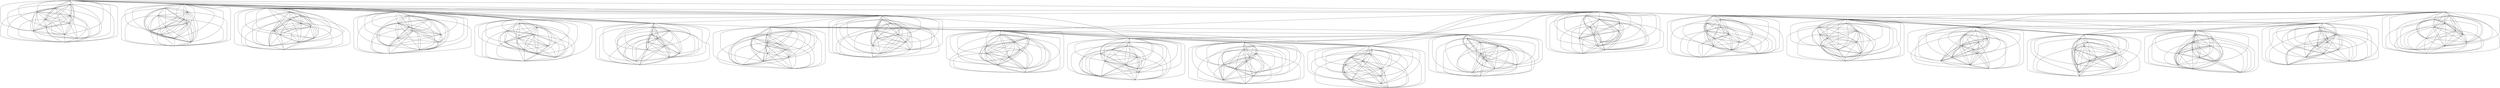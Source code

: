 graph {
	0 [shape=point]
	1 [shape=point]
	2 [shape=point]
	3 [shape=point]
	4 [shape=point]
	5 [shape=point]
	6 [shape=point]
	7 [shape=point]
	8 [shape=point]
	9 [shape=point]
	10 [shape=point]
	11 [shape=point]
	12 [shape=point]
	13 [shape=point]
	14 [shape=point]
	15 [shape=point]
	16 [shape=point]
	17 [shape=point]
	18 [shape=point]
	19 [shape=point]
	20 [shape=point]
	21 [shape=point]
	22 [shape=point]
	23 [shape=point]
	24 [shape=point]
	25 [shape=point]
	26 [shape=point]
	27 [shape=point]
	28 [shape=point]
	29 [shape=point]
	30 [shape=point]
	31 [shape=point]
	32 [shape=point]
	33 [shape=point]
	34 [shape=point]
	35 [shape=point]
	36 [shape=point]
	37 [shape=point]
	38 [shape=point]
	39 [shape=point]
	40 [shape=point]
	41 [shape=point]
	42 [shape=point]
	43 [shape=point]
	44 [shape=point]
	45 [shape=point]
	46 [shape=point]
	47 [shape=point]
	48 [shape=point]
	49 [shape=point]
	50 [shape=point]
	51 [shape=point]
	52 [shape=point]
	53 [shape=point]
	54 [shape=point]
	55 [shape=point]
	56 [shape=point]
	57 [shape=point]
	58 [shape=point]
	59 [shape=point]
	60 [shape=point]
	61 [shape=point]
	62 [shape=point]
	63 [shape=point]
	64 [shape=point]
	65 [shape=point]
	66 [shape=point]
	67 [shape=point]
	68 [shape=point]
	69 [shape=point]
	70 [shape=point]
	71 [shape=point]
	72 [shape=point]
	73 [shape=point]
	74 [shape=point]
	75 [shape=point]
	76 [shape=point]
	77 [shape=point]
	78 [shape=point]
	79 [shape=point]
	80 [shape=point]
	81 [shape=point]
	82 [shape=point]
	83 [shape=point]
	84 [shape=point]
	85 [shape=point]
	86 [shape=point]
	87 [shape=point]
	88 [shape=point]
	89 [shape=point]
	90 [shape=point]
	91 [shape=point]
	92 [shape=point]
	93 [shape=point]
	94 [shape=point]
	95 [shape=point]
	96 [shape=point]
	97 [shape=point]
	98 [shape=point]
	99 [shape=point]
	100 [shape=point]
	101 [shape=point]
	102 [shape=point]
	103 [shape=point]
	104 [shape=point]
	105 [shape=point]
	106 [shape=point]
	107 [shape=point]
	108 [shape=point]
	109 [shape=point]
	110 [shape=point]
	111 [shape=point]
	112 [shape=point]
	113 [shape=point]
	114 [shape=point]
	115 [shape=point]
	116 [shape=point]
	117 [shape=point]
	118 [shape=point]
	119 [shape=point]
	120 [shape=point]
	121 [shape=point]
	122 [shape=point]
	123 [shape=point]
	124 [shape=point]
	125 [shape=point]
	126 [shape=point]
	127 [shape=point]
	128 [shape=point]
	129 [shape=point]
	130 [shape=point]
	131 [shape=point]
	132 [shape=point]
	133 [shape=point]
	134 [shape=point]
	135 [shape=point]
	136 [shape=point]
	137 [shape=point]
	138 [shape=point]
	139 [shape=point]
	140 [shape=point]
	141 [shape=point]
	142 [shape=point]
	143 [shape=point]
	144 [shape=point]
	145 [shape=point]
	146 [shape=point]
	147 [shape=point]
	148 [shape=point]
	149 [shape=point]
	150 [shape=point]
	151 [shape=point]
	152 [shape=point]
	153 [shape=point]
	154 [shape=point]
	155 [shape=point]
	156 [shape=point]
	157 [shape=point]
	158 [shape=point]
	159 [shape=point]
	160 [shape=point]
	161 [shape=point]
	162 [shape=point]
	163 [shape=point]
	164 [shape=point]
	165 [shape=point]
	166 [shape=point]
	167 [shape=point]
	168 [shape=point]
	169 [shape=point]
	170 [shape=point]
	171 [shape=point]
	172 [shape=point]
	173 [shape=point]
	174 [shape=point]
	175 [shape=point]
	176 [shape=point]
	177 [shape=point]
	178 [shape=point]
	179 [shape=point]
	180 [shape=point]
	181 [shape=point]
	182 [shape=point]
	183 [shape=point]
	184 [shape=point]
	185 [shape=point]
	186 [shape=point]
	187 [shape=point]
	188 [shape=point]
	189 [shape=point]
	190 [shape=point]
	191 [shape=point]
	192 [shape=point]
	193 [shape=point]
	194 [shape=point]
	195 [shape=point]
	196 [shape=point]
	197 [shape=point]
	198 [shape=point]
	199 [shape=point]
	200 [shape=point]
	201 [shape=point]
	202 [shape=point]
	203 [shape=point]
	204 [shape=point]
	205 [shape=point]
	206 [shape=point]
	207 [shape=point]
	208 [shape=point]
	209 [shape=point]
	210 [shape=point]
	211 [shape=point]
	212 [shape=point]
	213 [shape=point]
	214 [shape=point]
	215 [shape=point]
	216 [shape=point]
	217 [shape=point]
	218 [shape=point]
	219 [shape=point]
	220 [shape=point]
	221 [shape=point]
	222 [shape=point]
	223 [shape=point]
	224 [shape=point]
	225 [shape=point]
	226 [shape=point]
	227 [shape=point]
	228 [shape=point]
	229 [shape=point]
	230 [shape=point]
	231 [shape=point]
	232 [shape=point]
	233 [shape=point]
	234 [shape=point]
	235 [shape=point]
	236 [shape=point]
	237 [shape=point]
	238 [shape=point]
	239 [shape=point]
	240 [shape=point]
	241 [shape=point]
	242 [shape=point]
	243 [shape=point]
	244 [shape=point]
	245 [shape=point]
	246 [shape=point]
	247 [shape=point]
	248 [shape=point]
	249 [shape=point]
	250 [shape=point]
	251 [shape=point]
	0 -- 1 [weight=1]
	0 -- 2 [weight=1]
	0 -- 3 [weight=1]
	0 -- 4 [weight=1]
	0 -- 5 [weight=1]
	0 -- 6 [weight=1]
	0 -- 7 [weight=1]
	0 -- 8 [weight=1]
	0 -- 9 [weight=1]
	0 -- 10 [weight=1]
	0 -- 11 [weight=1]
	0 -- 12 [weight=0.2]
	0 -- 24 [weight=0.2]
	0 -- 36 [weight=0.2]
	0 -- 48 [weight=0.2]
	0 -- 60 [weight=0.2]
	0 -- 72 [weight=0.2]
	0 -- 192 [weight=0.04]
	1 -- 2 [weight=1]
	1 -- 3 [weight=1]
	1 -- 4 [weight=1]
	1 -- 5 [weight=1]
	1 -- 6 [weight=1]
	1 -- 7 [weight=1]
	1 -- 8 [weight=1]
	1 -- 9 [weight=1]
	1 -- 10 [weight=1]
	1 -- 11 [weight=1]
	2 -- 3 [weight=1]
	2 -- 4 [weight=1]
	2 -- 5 [weight=1]
	2 -- 6 [weight=1]
	2 -- 7 [weight=1]
	2 -- 8 [weight=1]
	2 -- 9 [weight=1]
	2 -- 10 [weight=1]
	2 -- 11 [weight=1]
	3 -- 4 [weight=1]
	3 -- 5 [weight=1]
	3 -- 6 [weight=1]
	3 -- 7 [weight=1]
	3 -- 8 [weight=1]
	3 -- 9 [weight=1]
	3 -- 10 [weight=1]
	3 -- 11 [weight=1]
	4 -- 5 [weight=1]
	4 -- 6 [weight=1]
	4 -- 7 [weight=1]
	4 -- 8 [weight=1]
	4 -- 9 [weight=1]
	4 -- 10 [weight=1]
	4 -- 11 [weight=1]
	5 -- 6 [weight=1]
	5 -- 7 [weight=1]
	5 -- 8 [weight=1]
	5 -- 9 [weight=1]
	5 -- 10 [weight=1]
	5 -- 11 [weight=1]
	6 -- 7 [weight=1]
	6 -- 8 [weight=1]
	6 -- 9 [weight=1]
	6 -- 10 [weight=1]
	6 -- 11 [weight=1]
	7 -- 8 [weight=1]
	7 -- 9 [weight=1]
	7 -- 10 [weight=1]
	7 -- 11 [weight=1]
	8 -- 9 [weight=1]
	8 -- 10 [weight=1]
	8 -- 11 [weight=1]
	9 -- 10 [weight=1]
	9 -- 11 [weight=1]
	10 -- 11 [weight=1]
	12 -- 13 [weight=1]
	12 -- 14 [weight=1]
	12 -- 15 [weight=1]
	12 -- 16 [weight=1]
	12 -- 17 [weight=1]
	12 -- 18 [weight=1]
	12 -- 19 [weight=1]
	12 -- 20 [weight=1]
	12 -- 21 [weight=1]
	12 -- 22 [weight=1]
	12 -- 23 [weight=1]
	12 -- 24 [weight=0.2]
	12 -- 36 [weight=0.2]
	12 -- 48 [weight=0.2]
	12 -- 60 [weight=0.2]
	12 -- 72 [weight=0.2]
	13 -- 14 [weight=1]
	13 -- 15 [weight=1]
	13 -- 16 [weight=1]
	13 -- 17 [weight=1]
	13 -- 18 [weight=1]
	13 -- 19 [weight=1]
	13 -- 20 [weight=1]
	13 -- 21 [weight=1]
	13 -- 22 [weight=1]
	13 -- 23 [weight=1]
	14 -- 15 [weight=1]
	14 -- 16 [weight=1]
	14 -- 17 [weight=1]
	14 -- 18 [weight=1]
	14 -- 19 [weight=1]
	14 -- 20 [weight=1]
	14 -- 21 [weight=1]
	14 -- 22 [weight=1]
	14 -- 23 [weight=1]
	15 -- 16 [weight=1]
	15 -- 17 [weight=1]
	15 -- 18 [weight=1]
	15 -- 19 [weight=1]
	15 -- 20 [weight=1]
	15 -- 21 [weight=1]
	15 -- 22 [weight=1]
	15 -- 23 [weight=1]
	16 -- 17 [weight=1]
	16 -- 18 [weight=1]
	16 -- 19 [weight=1]
	16 -- 20 [weight=1]
	16 -- 21 [weight=1]
	16 -- 22 [weight=1]
	16 -- 23 [weight=1]
	17 -- 18 [weight=1]
	17 -- 19 [weight=1]
	17 -- 20 [weight=1]
	17 -- 21 [weight=1]
	17 -- 22 [weight=1]
	17 -- 23 [weight=1]
	18 -- 19 [weight=1]
	18 -- 20 [weight=1]
	18 -- 21 [weight=1]
	18 -- 22 [weight=1]
	18 -- 23 [weight=1]
	19 -- 20 [weight=1]
	19 -- 21 [weight=1]
	19 -- 22 [weight=1]
	19 -- 23 [weight=1]
	20 -- 21 [weight=1]
	20 -- 22 [weight=1]
	20 -- 23 [weight=1]
	21 -- 22 [weight=1]
	21 -- 23 [weight=1]
	22 -- 23 [weight=1]
	24 -- 25 [weight=1]
	24 -- 26 [weight=1]
	24 -- 27 [weight=1]
	24 -- 28 [weight=1]
	24 -- 29 [weight=1]
	24 -- 30 [weight=1]
	24 -- 31 [weight=1]
	24 -- 32 [weight=1]
	24 -- 33 [weight=1]
	24 -- 34 [weight=1]
	24 -- 35 [weight=1]
	24 -- 36 [weight=0.2]
	24 -- 48 [weight=0.2]
	24 -- 60 [weight=0.2]
	24 -- 72 [weight=0.2]
	24 -- 132 [weight=0.04]
	24 -- 84 [weight=0.2]
	25 -- 26 [weight=1]
	25 -- 27 [weight=1]
	25 -- 28 [weight=1]
	25 -- 29 [weight=1]
	25 -- 30 [weight=1]
	25 -- 31 [weight=1]
	25 -- 32 [weight=1]
	25 -- 33 [weight=1]
	25 -- 34 [weight=1]
	25 -- 35 [weight=1]
	26 -- 27 [weight=1]
	26 -- 28 [weight=1]
	26 -- 29 [weight=1]
	26 -- 30 [weight=1]
	26 -- 31 [weight=1]
	26 -- 32 [weight=1]
	26 -- 33 [weight=1]
	26 -- 34 [weight=1]
	26 -- 35 [weight=1]
	27 -- 28 [weight=1]
	27 -- 29 [weight=1]
	27 -- 30 [weight=1]
	27 -- 31 [weight=1]
	27 -- 32 [weight=1]
	27 -- 33 [weight=1]
	27 -- 34 [weight=1]
	27 -- 35 [weight=1]
	28 -- 29 [weight=1]
	28 -- 30 [weight=1]
	28 -- 31 [weight=1]
	28 -- 32 [weight=1]
	28 -- 33 [weight=1]
	28 -- 34 [weight=1]
	28 -- 35 [weight=1]
	29 -- 30 [weight=1]
	29 -- 31 [weight=1]
	29 -- 32 [weight=1]
	29 -- 33 [weight=1]
	29 -- 34 [weight=1]
	29 -- 35 [weight=1]
	30 -- 31 [weight=1]
	30 -- 32 [weight=1]
	30 -- 33 [weight=1]
	30 -- 34 [weight=1]
	30 -- 35 [weight=1]
	31 -- 32 [weight=1]
	31 -- 33 [weight=1]
	31 -- 34 [weight=1]
	31 -- 35 [weight=1]
	32 -- 33 [weight=1]
	32 -- 34 [weight=1]
	32 -- 35 [weight=1]
	33 -- 34 [weight=1]
	33 -- 35 [weight=1]
	34 -- 35 [weight=1]
	36 -- 37 [weight=1]
	36 -- 38 [weight=1]
	36 -- 39 [weight=1]
	36 -- 40 [weight=1]
	36 -- 41 [weight=1]
	36 -- 42 [weight=1]
	36 -- 43 [weight=1]
	36 -- 44 [weight=1]
	36 -- 45 [weight=1]
	36 -- 46 [weight=1]
	36 -- 47 [weight=1]
	36 -- 48 [weight=0.2]
	36 -- 60 [weight=0.2]
	36 -- 72 [weight=0.2]
	37 -- 38 [weight=1]
	37 -- 39 [weight=1]
	37 -- 40 [weight=1]
	37 -- 41 [weight=1]
	37 -- 42 [weight=1]
	37 -- 43 [weight=1]
	37 -- 44 [weight=1]
	37 -- 45 [weight=1]
	37 -- 46 [weight=1]
	37 -- 47 [weight=1]
	38 -- 39 [weight=1]
	38 -- 40 [weight=1]
	38 -- 41 [weight=1]
	38 -- 42 [weight=1]
	38 -- 43 [weight=1]
	38 -- 44 [weight=1]
	38 -- 45 [weight=1]
	38 -- 46 [weight=1]
	38 -- 47 [weight=1]
	39 -- 40 [weight=1]
	39 -- 41 [weight=1]
	39 -- 42 [weight=1]
	39 -- 43 [weight=1]
	39 -- 44 [weight=1]
	39 -- 45 [weight=1]
	39 -- 46 [weight=1]
	39 -- 47 [weight=1]
	40 -- 41 [weight=1]
	40 -- 42 [weight=1]
	40 -- 43 [weight=1]
	40 -- 44 [weight=1]
	40 -- 45 [weight=1]
	40 -- 46 [weight=1]
	40 -- 47 [weight=1]
	41 -- 42 [weight=1]
	41 -- 43 [weight=1]
	41 -- 44 [weight=1]
	41 -- 45 [weight=1]
	41 -- 46 [weight=1]
	41 -- 47 [weight=1]
	42 -- 43 [weight=1]
	42 -- 44 [weight=1]
	42 -- 45 [weight=1]
	42 -- 46 [weight=1]
	42 -- 47 [weight=1]
	43 -- 44 [weight=1]
	43 -- 45 [weight=1]
	43 -- 46 [weight=1]
	43 -- 47 [weight=1]
	44 -- 45 [weight=1]
	44 -- 46 [weight=1]
	44 -- 47 [weight=1]
	45 -- 46 [weight=1]
	45 -- 47 [weight=1]
	46 -- 47 [weight=1]
	48 -- 49 [weight=1]
	48 -- 50 [weight=1]
	48 -- 51 [weight=1]
	48 -- 52 [weight=1]
	48 -- 53 [weight=1]
	48 -- 54 [weight=1]
	48 -- 55 [weight=1]
	48 -- 56 [weight=1]
	48 -- 57 [weight=1]
	48 -- 58 [weight=1]
	48 -- 59 [weight=1]
	48 -- 60 [weight=0.2]
	48 -- 72 [weight=0.2]
	48 -- 156 [weight=0.04]
	49 -- 50 [weight=1]
	49 -- 51 [weight=1]
	49 -- 52 [weight=1]
	49 -- 53 [weight=1]
	49 -- 54 [weight=1]
	49 -- 55 [weight=1]
	49 -- 56 [weight=1]
	49 -- 57 [weight=1]
	49 -- 58 [weight=1]
	49 -- 59 [weight=1]
	50 -- 51 [weight=1]
	50 -- 52 [weight=1]
	50 -- 53 [weight=1]
	50 -- 54 [weight=1]
	50 -- 55 [weight=1]
	50 -- 56 [weight=1]
	50 -- 57 [weight=1]
	50 -- 58 [weight=1]
	50 -- 59 [weight=1]
	51 -- 52 [weight=1]
	51 -- 53 [weight=1]
	51 -- 54 [weight=1]
	51 -- 55 [weight=1]
	51 -- 56 [weight=1]
	51 -- 57 [weight=1]
	51 -- 58 [weight=1]
	51 -- 59 [weight=1]
	52 -- 53 [weight=1]
	52 -- 54 [weight=1]
	52 -- 55 [weight=1]
	52 -- 56 [weight=1]
	52 -- 57 [weight=1]
	52 -- 58 [weight=1]
	52 -- 59 [weight=1]
	53 -- 54 [weight=1]
	53 -- 55 [weight=1]
	53 -- 56 [weight=1]
	53 -- 57 [weight=1]
	53 -- 58 [weight=1]
	53 -- 59 [weight=1]
	54 -- 55 [weight=1]
	54 -- 56 [weight=1]
	54 -- 57 [weight=1]
	54 -- 58 [weight=1]
	54 -- 59 [weight=1]
	55 -- 56 [weight=1]
	55 -- 57 [weight=1]
	55 -- 58 [weight=1]
	55 -- 59 [weight=1]
	56 -- 57 [weight=1]
	56 -- 58 [weight=1]
	56 -- 59 [weight=1]
	57 -- 58 [weight=1]
	57 -- 59 [weight=1]
	58 -- 59 [weight=1]
	60 -- 61 [weight=1]
	60 -- 62 [weight=1]
	60 -- 63 [weight=1]
	60 -- 64 [weight=1]
	60 -- 65 [weight=1]
	60 -- 66 [weight=1]
	60 -- 67 [weight=1]
	60 -- 68 [weight=1]
	60 -- 69 [weight=1]
	60 -- 70 [weight=1]
	60 -- 71 [weight=1]
	60 -- 72 [weight=0.2]
	61 -- 62 [weight=1]
	61 -- 63 [weight=1]
	61 -- 64 [weight=1]
	61 -- 65 [weight=1]
	61 -- 66 [weight=1]
	61 -- 67 [weight=1]
	61 -- 68 [weight=1]
	61 -- 69 [weight=1]
	61 -- 70 [weight=1]
	61 -- 71 [weight=1]
	62 -- 63 [weight=1]
	62 -- 64 [weight=1]
	62 -- 65 [weight=1]
	62 -- 66 [weight=1]
	62 -- 67 [weight=1]
	62 -- 68 [weight=1]
	62 -- 69 [weight=1]
	62 -- 70 [weight=1]
	62 -- 71 [weight=1]
	63 -- 64 [weight=1]
	63 -- 65 [weight=1]
	63 -- 66 [weight=1]
	63 -- 67 [weight=1]
	63 -- 68 [weight=1]
	63 -- 69 [weight=1]
	63 -- 70 [weight=1]
	63 -- 71 [weight=1]
	64 -- 65 [weight=1]
	64 -- 66 [weight=1]
	64 -- 67 [weight=1]
	64 -- 68 [weight=1]
	64 -- 69 [weight=1]
	64 -- 70 [weight=1]
	64 -- 71 [weight=1]
	65 -- 66 [weight=1]
	65 -- 67 [weight=1]
	65 -- 68 [weight=1]
	65 -- 69 [weight=1]
	65 -- 70 [weight=1]
	65 -- 71 [weight=1]
	66 -- 67 [weight=1]
	66 -- 68 [weight=1]
	66 -- 69 [weight=1]
	66 -- 70 [weight=1]
	66 -- 71 [weight=1]
	67 -- 68 [weight=1]
	67 -- 69 [weight=1]
	67 -- 70 [weight=1]
	67 -- 71 [weight=1]
	68 -- 69 [weight=1]
	68 -- 70 [weight=1]
	68 -- 71 [weight=1]
	69 -- 70 [weight=1]
	69 -- 71 [weight=1]
	70 -- 71 [weight=1]
	72 -- 73 [weight=1]
	72 -- 74 [weight=1]
	72 -- 75 [weight=1]
	72 -- 76 [weight=1]
	72 -- 77 [weight=1]
	72 -- 78 [weight=1]
	72 -- 79 [weight=1]
	72 -- 80 [weight=1]
	72 -- 81 [weight=1]
	72 -- 82 [weight=1]
	72 -- 83 [weight=1]
	72 -- 96 [weight=0.2]
	73 -- 74 [weight=1]
	73 -- 75 [weight=1]
	73 -- 76 [weight=1]
	73 -- 77 [weight=1]
	73 -- 78 [weight=1]
	73 -- 79 [weight=1]
	73 -- 80 [weight=1]
	73 -- 81 [weight=1]
	73 -- 82 [weight=1]
	73 -- 83 [weight=1]
	74 -- 75 [weight=1]
	74 -- 76 [weight=1]
	74 -- 77 [weight=1]
	74 -- 78 [weight=1]
	74 -- 79 [weight=1]
	74 -- 80 [weight=1]
	74 -- 81 [weight=1]
	74 -- 82 [weight=1]
	74 -- 83 [weight=1]
	75 -- 76 [weight=1]
	75 -- 77 [weight=1]
	75 -- 78 [weight=1]
	75 -- 79 [weight=1]
	75 -- 80 [weight=1]
	75 -- 81 [weight=1]
	75 -- 82 [weight=1]
	75 -- 83 [weight=1]
	76 -- 77 [weight=1]
	76 -- 78 [weight=1]
	76 -- 79 [weight=1]
	76 -- 80 [weight=1]
	76 -- 81 [weight=1]
	76 -- 82 [weight=1]
	76 -- 83 [weight=1]
	77 -- 78 [weight=1]
	77 -- 79 [weight=1]
	77 -- 80 [weight=1]
	77 -- 81 [weight=1]
	77 -- 82 [weight=1]
	77 -- 83 [weight=1]
	78 -- 79 [weight=1]
	78 -- 80 [weight=1]
	78 -- 81 [weight=1]
	78 -- 82 [weight=1]
	78 -- 83 [weight=1]
	79 -- 80 [weight=1]
	79 -- 81 [weight=1]
	79 -- 82 [weight=1]
	79 -- 83 [weight=1]
	80 -- 81 [weight=1]
	80 -- 82 [weight=1]
	80 -- 83 [weight=1]
	81 -- 82 [weight=1]
	81 -- 83 [weight=1]
	82 -- 83 [weight=1]
	84 -- 85 [weight=1]
	84 -- 86 [weight=1]
	84 -- 87 [weight=1]
	84 -- 88 [weight=1]
	84 -- 89 [weight=1]
	84 -- 90 [weight=1]
	84 -- 91 [weight=1]
	84 -- 92 [weight=1]
	84 -- 93 [weight=1]
	84 -- 94 [weight=1]
	84 -- 95 [weight=1]
	84 -- 96 [weight=0.2]
	84 -- 108 [weight=0.2]
	84 -- 120 [weight=0.2]
	84 -- 132 [weight=0.2]
	84 -- 144 [weight=0.2]
	84 -- 156 [weight=0.2]
	84 -- 180 [weight=0.04]
	85 -- 86 [weight=1]
	85 -- 87 [weight=1]
	85 -- 88 [weight=1]
	85 -- 89 [weight=1]
	85 -- 90 [weight=1]
	85 -- 91 [weight=1]
	85 -- 92 [weight=1]
	85 -- 93 [weight=1]
	85 -- 94 [weight=1]
	85 -- 95 [weight=1]
	86 -- 87 [weight=1]
	86 -- 88 [weight=1]
	86 -- 89 [weight=1]
	86 -- 90 [weight=1]
	86 -- 91 [weight=1]
	86 -- 92 [weight=1]
	86 -- 93 [weight=1]
	86 -- 94 [weight=1]
	86 -- 95 [weight=1]
	87 -- 88 [weight=1]
	87 -- 89 [weight=1]
	87 -- 90 [weight=1]
	87 -- 91 [weight=1]
	87 -- 92 [weight=1]
	87 -- 93 [weight=1]
	87 -- 94 [weight=1]
	87 -- 95 [weight=1]
	88 -- 89 [weight=1]
	88 -- 90 [weight=1]
	88 -- 91 [weight=1]
	88 -- 92 [weight=1]
	88 -- 93 [weight=1]
	88 -- 94 [weight=1]
	88 -- 95 [weight=1]
	89 -- 90 [weight=1]
	89 -- 91 [weight=1]
	89 -- 92 [weight=1]
	89 -- 93 [weight=1]
	89 -- 94 [weight=1]
	89 -- 95 [weight=1]
	90 -- 91 [weight=1]
	90 -- 92 [weight=1]
	90 -- 93 [weight=1]
	90 -- 94 [weight=1]
	90 -- 95 [weight=1]
	91 -- 92 [weight=1]
	91 -- 93 [weight=1]
	91 -- 94 [weight=1]
	91 -- 95 [weight=1]
	92 -- 93 [weight=1]
	92 -- 94 [weight=1]
	92 -- 95 [weight=1]
	93 -- 94 [weight=1]
	93 -- 95 [weight=1]
	94 -- 95 [weight=1]
	96 -- 97 [weight=1]
	96 -- 98 [weight=1]
	96 -- 99 [weight=1]
	96 -- 100 [weight=1]
	96 -- 101 [weight=1]
	96 -- 102 [weight=1]
	96 -- 103 [weight=1]
	96 -- 104 [weight=1]
	96 -- 105 [weight=1]
	96 -- 106 [weight=1]
	96 -- 107 [weight=1]
	96 -- 108 [weight=0.2]
	96 -- 120 [weight=0.2]
	96 -- 132 [weight=0.2]
	96 -- 144 [weight=0.2]
	96 -- 156 [weight=0.2]
	97 -- 98 [weight=1]
	97 -- 99 [weight=1]
	97 -- 100 [weight=1]
	97 -- 101 [weight=1]
	97 -- 102 [weight=1]
	97 -- 103 [weight=1]
	97 -- 104 [weight=1]
	97 -- 105 [weight=1]
	97 -- 106 [weight=1]
	97 -- 107 [weight=1]
	98 -- 99 [weight=1]
	98 -- 100 [weight=1]
	98 -- 101 [weight=1]
	98 -- 102 [weight=1]
	98 -- 103 [weight=1]
	98 -- 104 [weight=1]
	98 -- 105 [weight=1]
	98 -- 106 [weight=1]
	98 -- 107 [weight=1]
	99 -- 100 [weight=1]
	99 -- 101 [weight=1]
	99 -- 102 [weight=1]
	99 -- 103 [weight=1]
	99 -- 104 [weight=1]
	99 -- 105 [weight=1]
	99 -- 106 [weight=1]
	99 -- 107 [weight=1]
	100 -- 101 [weight=1]
	100 -- 102 [weight=1]
	100 -- 103 [weight=1]
	100 -- 104 [weight=1]
	100 -- 105 [weight=1]
	100 -- 106 [weight=1]
	100 -- 107 [weight=1]
	101 -- 102 [weight=1]
	101 -- 103 [weight=1]
	101 -- 104 [weight=1]
	101 -- 105 [weight=1]
	101 -- 106 [weight=1]
	101 -- 107 [weight=1]
	102 -- 103 [weight=1]
	102 -- 104 [weight=1]
	102 -- 105 [weight=1]
	102 -- 106 [weight=1]
	102 -- 107 [weight=1]
	103 -- 104 [weight=1]
	103 -- 105 [weight=1]
	103 -- 106 [weight=1]
	103 -- 107 [weight=1]
	104 -- 105 [weight=1]
	104 -- 106 [weight=1]
	104 -- 107 [weight=1]
	105 -- 106 [weight=1]
	105 -- 107 [weight=1]
	106 -- 107 [weight=1]
	108 -- 109 [weight=1]
	108 -- 110 [weight=1]
	108 -- 111 [weight=1]
	108 -- 112 [weight=1]
	108 -- 113 [weight=1]
	108 -- 114 [weight=1]
	108 -- 115 [weight=1]
	108 -- 116 [weight=1]
	108 -- 117 [weight=1]
	108 -- 118 [weight=1]
	108 -- 119 [weight=1]
	108 -- 120 [weight=0.2]
	108 -- 132 [weight=0.2]
	108 -- 144 [weight=0.2]
	108 -- 156 [weight=0.2]
	109 -- 110 [weight=1]
	109 -- 111 [weight=1]
	109 -- 112 [weight=1]
	109 -- 113 [weight=1]
	109 -- 114 [weight=1]
	109 -- 115 [weight=1]
	109 -- 116 [weight=1]
	109 -- 117 [weight=1]
	109 -- 118 [weight=1]
	109 -- 119 [weight=1]
	110 -- 111 [weight=1]
	110 -- 112 [weight=1]
	110 -- 113 [weight=1]
	110 -- 114 [weight=1]
	110 -- 115 [weight=1]
	110 -- 116 [weight=1]
	110 -- 117 [weight=1]
	110 -- 118 [weight=1]
	110 -- 119 [weight=1]
	111 -- 112 [weight=1]
	111 -- 113 [weight=1]
	111 -- 114 [weight=1]
	111 -- 115 [weight=1]
	111 -- 116 [weight=1]
	111 -- 117 [weight=1]
	111 -- 118 [weight=1]
	111 -- 119 [weight=1]
	112 -- 113 [weight=1]
	112 -- 114 [weight=1]
	112 -- 115 [weight=1]
	112 -- 116 [weight=1]
	112 -- 117 [weight=1]
	112 -- 118 [weight=1]
	112 -- 119 [weight=1]
	113 -- 114 [weight=1]
	113 -- 115 [weight=1]
	113 -- 116 [weight=1]
	113 -- 117 [weight=1]
	113 -- 118 [weight=1]
	113 -- 119 [weight=1]
	114 -- 115 [weight=1]
	114 -- 116 [weight=1]
	114 -- 117 [weight=1]
	114 -- 118 [weight=1]
	114 -- 119 [weight=1]
	115 -- 116 [weight=1]
	115 -- 117 [weight=1]
	115 -- 118 [weight=1]
	115 -- 119 [weight=1]
	116 -- 117 [weight=1]
	116 -- 118 [weight=1]
	116 -- 119 [weight=1]
	117 -- 118 [weight=1]
	117 -- 119 [weight=1]
	118 -- 119 [weight=1]
	120 -- 121 [weight=1]
	120 -- 122 [weight=1]
	120 -- 123 [weight=1]
	120 -- 124 [weight=1]
	120 -- 125 [weight=1]
	120 -- 126 [weight=1]
	120 -- 127 [weight=1]
	120 -- 128 [weight=1]
	120 -- 129 [weight=1]
	120 -- 130 [weight=1]
	120 -- 131 [weight=1]
	120 -- 132 [weight=0.2]
	120 -- 144 [weight=0.2]
	120 -- 156 [weight=0.2]
	121 -- 122 [weight=1]
	121 -- 123 [weight=1]
	121 -- 124 [weight=1]
	121 -- 125 [weight=1]
	121 -- 126 [weight=1]
	121 -- 127 [weight=1]
	121 -- 128 [weight=1]
	121 -- 129 [weight=1]
	121 -- 130 [weight=1]
	121 -- 131 [weight=1]
	122 -- 123 [weight=1]
	122 -- 124 [weight=1]
	122 -- 125 [weight=1]
	122 -- 126 [weight=1]
	122 -- 127 [weight=1]
	122 -- 128 [weight=1]
	122 -- 129 [weight=1]
	122 -- 130 [weight=1]
	122 -- 131 [weight=1]
	123 -- 124 [weight=1]
	123 -- 125 [weight=1]
	123 -- 126 [weight=1]
	123 -- 127 [weight=1]
	123 -- 128 [weight=1]
	123 -- 129 [weight=1]
	123 -- 130 [weight=1]
	123 -- 131 [weight=1]
	124 -- 125 [weight=1]
	124 -- 126 [weight=1]
	124 -- 127 [weight=1]
	124 -- 128 [weight=1]
	124 -- 129 [weight=1]
	124 -- 130 [weight=1]
	124 -- 131 [weight=1]
	125 -- 126 [weight=1]
	125 -- 127 [weight=1]
	125 -- 128 [weight=1]
	125 -- 129 [weight=1]
	125 -- 130 [weight=1]
	125 -- 131 [weight=1]
	126 -- 127 [weight=1]
	126 -- 128 [weight=1]
	126 -- 129 [weight=1]
	126 -- 130 [weight=1]
	126 -- 131 [weight=1]
	127 -- 128 [weight=1]
	127 -- 129 [weight=1]
	127 -- 130 [weight=1]
	127 -- 131 [weight=1]
	128 -- 129 [weight=1]
	128 -- 130 [weight=1]
	128 -- 131 [weight=1]
	129 -- 130 [weight=1]
	129 -- 131 [weight=1]
	130 -- 131 [weight=1]
	132 -- 133 [weight=1]
	132 -- 134 [weight=1]
	132 -- 135 [weight=1]
	132 -- 136 [weight=1]
	132 -- 137 [weight=1]
	132 -- 138 [weight=1]
	132 -- 139 [weight=1]
	132 -- 140 [weight=1]
	132 -- 141 [weight=1]
	132 -- 142 [weight=1]
	132 -- 143 [weight=1]
	132 -- 144 [weight=0.2]
	132 -- 156 [weight=0.2]
	133 -- 134 [weight=1]
	133 -- 135 [weight=1]
	133 -- 136 [weight=1]
	133 -- 137 [weight=1]
	133 -- 138 [weight=1]
	133 -- 139 [weight=1]
	133 -- 140 [weight=1]
	133 -- 141 [weight=1]
	133 -- 142 [weight=1]
	133 -- 143 [weight=1]
	134 -- 135 [weight=1]
	134 -- 136 [weight=1]
	134 -- 137 [weight=1]
	134 -- 138 [weight=1]
	134 -- 139 [weight=1]
	134 -- 140 [weight=1]
	134 -- 141 [weight=1]
	134 -- 142 [weight=1]
	134 -- 143 [weight=1]
	135 -- 136 [weight=1]
	135 -- 137 [weight=1]
	135 -- 138 [weight=1]
	135 -- 139 [weight=1]
	135 -- 140 [weight=1]
	135 -- 141 [weight=1]
	135 -- 142 [weight=1]
	135 -- 143 [weight=1]
	136 -- 137 [weight=1]
	136 -- 138 [weight=1]
	136 -- 139 [weight=1]
	136 -- 140 [weight=1]
	136 -- 141 [weight=1]
	136 -- 142 [weight=1]
	136 -- 143 [weight=1]
	137 -- 138 [weight=1]
	137 -- 139 [weight=1]
	137 -- 140 [weight=1]
	137 -- 141 [weight=1]
	137 -- 142 [weight=1]
	137 -- 143 [weight=1]
	138 -- 139 [weight=1]
	138 -- 140 [weight=1]
	138 -- 141 [weight=1]
	138 -- 142 [weight=1]
	138 -- 143 [weight=1]
	139 -- 140 [weight=1]
	139 -- 141 [weight=1]
	139 -- 142 [weight=1]
	139 -- 143 [weight=1]
	140 -- 141 [weight=1]
	140 -- 142 [weight=1]
	140 -- 143 [weight=1]
	141 -- 142 [weight=1]
	141 -- 143 [weight=1]
	142 -- 143 [weight=1]
	144 -- 145 [weight=1]
	144 -- 146 [weight=1]
	144 -- 147 [weight=1]
	144 -- 148 [weight=1]
	144 -- 149 [weight=1]
	144 -- 150 [weight=1]
	144 -- 151 [weight=1]
	144 -- 152 [weight=1]
	144 -- 153 [weight=1]
	144 -- 154 [weight=1]
	144 -- 155 [weight=1]
	144 -- 156 [weight=0.2]
	145 -- 146 [weight=1]
	145 -- 147 [weight=1]
	145 -- 148 [weight=1]
	145 -- 149 [weight=1]
	145 -- 150 [weight=1]
	145 -- 151 [weight=1]
	145 -- 152 [weight=1]
	145 -- 153 [weight=1]
	145 -- 154 [weight=1]
	145 -- 155 [weight=1]
	146 -- 147 [weight=1]
	146 -- 148 [weight=1]
	146 -- 149 [weight=1]
	146 -- 150 [weight=1]
	146 -- 151 [weight=1]
	146 -- 152 [weight=1]
	146 -- 153 [weight=1]
	146 -- 154 [weight=1]
	146 -- 155 [weight=1]
	147 -- 148 [weight=1]
	147 -- 149 [weight=1]
	147 -- 150 [weight=1]
	147 -- 151 [weight=1]
	147 -- 152 [weight=1]
	147 -- 153 [weight=1]
	147 -- 154 [weight=1]
	147 -- 155 [weight=1]
	148 -- 149 [weight=1]
	148 -- 150 [weight=1]
	148 -- 151 [weight=1]
	148 -- 152 [weight=1]
	148 -- 153 [weight=1]
	148 -- 154 [weight=1]
	148 -- 155 [weight=1]
	149 -- 150 [weight=1]
	149 -- 151 [weight=1]
	149 -- 152 [weight=1]
	149 -- 153 [weight=1]
	149 -- 154 [weight=1]
	149 -- 155 [weight=1]
	150 -- 151 [weight=1]
	150 -- 152 [weight=1]
	150 -- 153 [weight=1]
	150 -- 154 [weight=1]
	150 -- 155 [weight=1]
	151 -- 152 [weight=1]
	151 -- 153 [weight=1]
	151 -- 154 [weight=1]
	151 -- 155 [weight=1]
	152 -- 153 [weight=1]
	152 -- 154 [weight=1]
	152 -- 155 [weight=1]
	153 -- 154 [weight=1]
	153 -- 155 [weight=1]
	154 -- 155 [weight=1]
	156 -- 157 [weight=1]
	156 -- 158 [weight=1]
	156 -- 159 [weight=1]
	156 -- 160 [weight=1]
	156 -- 161 [weight=1]
	156 -- 162 [weight=1]
	156 -- 163 [weight=1]
	156 -- 164 [weight=1]
	156 -- 165 [weight=1]
	156 -- 166 [weight=1]
	156 -- 167 [weight=1]
	157 -- 158 [weight=1]
	157 -- 159 [weight=1]
	157 -- 160 [weight=1]
	157 -- 161 [weight=1]
	157 -- 162 [weight=1]
	157 -- 163 [weight=1]
	157 -- 164 [weight=1]
	157 -- 165 [weight=1]
	157 -- 166 [weight=1]
	157 -- 167 [weight=1]
	158 -- 159 [weight=1]
	158 -- 160 [weight=1]
	158 -- 161 [weight=1]
	158 -- 162 [weight=1]
	158 -- 163 [weight=1]
	158 -- 164 [weight=1]
	158 -- 165 [weight=1]
	158 -- 166 [weight=1]
	158 -- 167 [weight=1]
	159 -- 160 [weight=1]
	159 -- 161 [weight=1]
	159 -- 162 [weight=1]
	159 -- 163 [weight=1]
	159 -- 164 [weight=1]
	159 -- 165 [weight=1]
	159 -- 166 [weight=1]
	159 -- 167 [weight=1]
	160 -- 161 [weight=1]
	160 -- 162 [weight=1]
	160 -- 163 [weight=1]
	160 -- 164 [weight=1]
	160 -- 165 [weight=1]
	160 -- 166 [weight=1]
	160 -- 167 [weight=1]
	161 -- 162 [weight=1]
	161 -- 163 [weight=1]
	161 -- 164 [weight=1]
	161 -- 165 [weight=1]
	161 -- 166 [weight=1]
	161 -- 167 [weight=1]
	162 -- 163 [weight=1]
	162 -- 164 [weight=1]
	162 -- 165 [weight=1]
	162 -- 166 [weight=1]
	162 -- 167 [weight=1]
	163 -- 164 [weight=1]
	163 -- 165 [weight=1]
	163 -- 166 [weight=1]
	163 -- 167 [weight=1]
	164 -- 165 [weight=1]
	164 -- 166 [weight=1]
	164 -- 167 [weight=1]
	165 -- 166 [weight=1]
	165 -- 167 [weight=1]
	166 -- 167 [weight=1]
	168 -- 169 [weight=1]
	168 -- 170 [weight=1]
	168 -- 171 [weight=1]
	168 -- 172 [weight=1]
	168 -- 173 [weight=1]
	168 -- 174 [weight=1]
	168 -- 175 [weight=1]
	168 -- 176 [weight=1]
	168 -- 177 [weight=1]
	168 -- 178 [weight=1]
	168 -- 179 [weight=1]
	168 -- 180 [weight=0.2]
	168 -- 192 [weight=0.2]
	168 -- 204 [weight=0.2]
	168 -- 216 [weight=0.2]
	168 -- 228 [weight=0.2]
	168 -- 240 [weight=0.2]
	169 -- 170 [weight=1]
	169 -- 171 [weight=1]
	169 -- 172 [weight=1]
	169 -- 173 [weight=1]
	169 -- 174 [weight=1]
	169 -- 175 [weight=1]
	169 -- 176 [weight=1]
	169 -- 177 [weight=1]
	169 -- 178 [weight=1]
	169 -- 179 [weight=1]
	170 -- 171 [weight=1]
	170 -- 172 [weight=1]
	170 -- 173 [weight=1]
	170 -- 174 [weight=1]
	170 -- 175 [weight=1]
	170 -- 176 [weight=1]
	170 -- 177 [weight=1]
	170 -- 178 [weight=1]
	170 -- 179 [weight=1]
	171 -- 172 [weight=1]
	171 -- 173 [weight=1]
	171 -- 174 [weight=1]
	171 -- 175 [weight=1]
	171 -- 176 [weight=1]
	171 -- 177 [weight=1]
	171 -- 178 [weight=1]
	171 -- 179 [weight=1]
	172 -- 173 [weight=1]
	172 -- 174 [weight=1]
	172 -- 175 [weight=1]
	172 -- 176 [weight=1]
	172 -- 177 [weight=1]
	172 -- 178 [weight=1]
	172 -- 179 [weight=1]
	173 -- 174 [weight=1]
	173 -- 175 [weight=1]
	173 -- 176 [weight=1]
	173 -- 177 [weight=1]
	173 -- 178 [weight=1]
	173 -- 179 [weight=1]
	174 -- 175 [weight=1]
	174 -- 176 [weight=1]
	174 -- 177 [weight=1]
	174 -- 178 [weight=1]
	174 -- 179 [weight=1]
	175 -- 176 [weight=1]
	175 -- 177 [weight=1]
	175 -- 178 [weight=1]
	175 -- 179 [weight=1]
	176 -- 177 [weight=1]
	176 -- 178 [weight=1]
	176 -- 179 [weight=1]
	177 -- 178 [weight=1]
	177 -- 179 [weight=1]
	178 -- 179 [weight=1]
	180 -- 181 [weight=1]
	180 -- 182 [weight=1]
	180 -- 183 [weight=1]
	180 -- 184 [weight=1]
	180 -- 185 [weight=1]
	180 -- 186 [weight=1]
	180 -- 187 [weight=1]
	180 -- 188 [weight=1]
	180 -- 189 [weight=1]
	180 -- 190 [weight=1]
	180 -- 191 [weight=1]
	180 -- 192 [weight=0.2]
	180 -- 204 [weight=0.2]
	180 -- 216 [weight=0.2]
	180 -- 228 [weight=0.2]
	180 -- 240 [weight=0.2]
	181 -- 182 [weight=1]
	181 -- 183 [weight=1]
	181 -- 184 [weight=1]
	181 -- 185 [weight=1]
	181 -- 186 [weight=1]
	181 -- 187 [weight=1]
	181 -- 188 [weight=1]
	181 -- 189 [weight=1]
	181 -- 190 [weight=1]
	181 -- 191 [weight=1]
	182 -- 183 [weight=1]
	182 -- 184 [weight=1]
	182 -- 185 [weight=1]
	182 -- 186 [weight=1]
	182 -- 187 [weight=1]
	182 -- 188 [weight=1]
	182 -- 189 [weight=1]
	182 -- 190 [weight=1]
	182 -- 191 [weight=1]
	183 -- 184 [weight=1]
	183 -- 185 [weight=1]
	183 -- 186 [weight=1]
	183 -- 187 [weight=1]
	183 -- 188 [weight=1]
	183 -- 189 [weight=1]
	183 -- 190 [weight=1]
	183 -- 191 [weight=1]
	184 -- 185 [weight=1]
	184 -- 186 [weight=1]
	184 -- 187 [weight=1]
	184 -- 188 [weight=1]
	184 -- 189 [weight=1]
	184 -- 190 [weight=1]
	184 -- 191 [weight=1]
	185 -- 186 [weight=1]
	185 -- 187 [weight=1]
	185 -- 188 [weight=1]
	185 -- 189 [weight=1]
	185 -- 190 [weight=1]
	185 -- 191 [weight=1]
	186 -- 187 [weight=1]
	186 -- 188 [weight=1]
	186 -- 189 [weight=1]
	186 -- 190 [weight=1]
	186 -- 191 [weight=1]
	187 -- 188 [weight=1]
	187 -- 189 [weight=1]
	187 -- 190 [weight=1]
	187 -- 191 [weight=1]
	188 -- 189 [weight=1]
	188 -- 190 [weight=1]
	188 -- 191 [weight=1]
	189 -- 190 [weight=1]
	189 -- 191 [weight=1]
	190 -- 191 [weight=1]
	192 -- 193 [weight=1]
	192 -- 194 [weight=1]
	192 -- 195 [weight=1]
	192 -- 196 [weight=1]
	192 -- 197 [weight=1]
	192 -- 198 [weight=1]
	192 -- 199 [weight=1]
	192 -- 200 [weight=1]
	192 -- 201 [weight=1]
	192 -- 202 [weight=1]
	192 -- 203 [weight=1]
	192 -- 204 [weight=0.2]
	192 -- 216 [weight=0.2]
	192 -- 228 [weight=0.2]
	192 -- 240 [weight=0.2]
	193 -- 194 [weight=1]
	193 -- 195 [weight=1]
	193 -- 196 [weight=1]
	193 -- 197 [weight=1]
	193 -- 198 [weight=1]
	193 -- 199 [weight=1]
	193 -- 200 [weight=1]
	193 -- 201 [weight=1]
	193 -- 202 [weight=1]
	193 -- 203 [weight=1]
	194 -- 195 [weight=1]
	194 -- 196 [weight=1]
	194 -- 197 [weight=1]
	194 -- 198 [weight=1]
	194 -- 199 [weight=1]
	194 -- 200 [weight=1]
	194 -- 201 [weight=1]
	194 -- 202 [weight=1]
	194 -- 203 [weight=1]
	195 -- 196 [weight=1]
	195 -- 197 [weight=1]
	195 -- 198 [weight=1]
	195 -- 199 [weight=1]
	195 -- 200 [weight=1]
	195 -- 201 [weight=1]
	195 -- 202 [weight=1]
	195 -- 203 [weight=1]
	196 -- 197 [weight=1]
	196 -- 198 [weight=1]
	196 -- 199 [weight=1]
	196 -- 200 [weight=1]
	196 -- 201 [weight=1]
	196 -- 202 [weight=1]
	196 -- 203 [weight=1]
	197 -- 198 [weight=1]
	197 -- 199 [weight=1]
	197 -- 200 [weight=1]
	197 -- 201 [weight=1]
	197 -- 202 [weight=1]
	197 -- 203 [weight=1]
	198 -- 199 [weight=1]
	198 -- 200 [weight=1]
	198 -- 201 [weight=1]
	198 -- 202 [weight=1]
	198 -- 203 [weight=1]
	199 -- 200 [weight=1]
	199 -- 201 [weight=1]
	199 -- 202 [weight=1]
	199 -- 203 [weight=1]
	200 -- 201 [weight=1]
	200 -- 202 [weight=1]
	200 -- 203 [weight=1]
	201 -- 202 [weight=1]
	201 -- 203 [weight=1]
	202 -- 203 [weight=1]
	204 -- 205 [weight=1]
	204 -- 206 [weight=1]
	204 -- 207 [weight=1]
	204 -- 208 [weight=1]
	204 -- 209 [weight=1]
	204 -- 210 [weight=1]
	204 -- 211 [weight=1]
	204 -- 212 [weight=1]
	204 -- 213 [weight=1]
	204 -- 214 [weight=1]
	204 -- 215 [weight=1]
	204 -- 216 [weight=0.2]
	204 -- 228 [weight=0.2]
	204 -- 240 [weight=0.2]
	205 -- 206 [weight=1]
	205 -- 207 [weight=1]
	205 -- 208 [weight=1]
	205 -- 209 [weight=1]
	205 -- 210 [weight=1]
	205 -- 211 [weight=1]
	205 -- 212 [weight=1]
	205 -- 213 [weight=1]
	205 -- 214 [weight=1]
	205 -- 215 [weight=1]
	206 -- 207 [weight=1]
	206 -- 208 [weight=1]
	206 -- 209 [weight=1]
	206 -- 210 [weight=1]
	206 -- 211 [weight=1]
	206 -- 212 [weight=1]
	206 -- 213 [weight=1]
	206 -- 214 [weight=1]
	206 -- 215 [weight=1]
	207 -- 208 [weight=1]
	207 -- 209 [weight=1]
	207 -- 210 [weight=1]
	207 -- 211 [weight=1]
	207 -- 212 [weight=1]
	207 -- 213 [weight=1]
	207 -- 214 [weight=1]
	207 -- 215 [weight=1]
	208 -- 209 [weight=1]
	208 -- 210 [weight=1]
	208 -- 211 [weight=1]
	208 -- 212 [weight=1]
	208 -- 213 [weight=1]
	208 -- 214 [weight=1]
	208 -- 215 [weight=1]
	209 -- 210 [weight=1]
	209 -- 211 [weight=1]
	209 -- 212 [weight=1]
	209 -- 213 [weight=1]
	209 -- 214 [weight=1]
	209 -- 215 [weight=1]
	210 -- 211 [weight=1]
	210 -- 212 [weight=1]
	210 -- 213 [weight=1]
	210 -- 214 [weight=1]
	210 -- 215 [weight=1]
	211 -- 212 [weight=1]
	211 -- 213 [weight=1]
	211 -- 214 [weight=1]
	211 -- 215 [weight=1]
	212 -- 213 [weight=1]
	212 -- 214 [weight=1]
	212 -- 215 [weight=1]
	213 -- 214 [weight=1]
	213 -- 215 [weight=1]
	214 -- 215 [weight=1]
	216 -- 217 [weight=1]
	216 -- 218 [weight=1]
	216 -- 219 [weight=1]
	216 -- 220 [weight=1]
	216 -- 221 [weight=1]
	216 -- 222 [weight=1]
	216 -- 223 [weight=1]
	216 -- 224 [weight=1]
	216 -- 225 [weight=1]
	216 -- 226 [weight=1]
	216 -- 227 [weight=1]
	216 -- 228 [weight=0.2]
	216 -- 240 [weight=0.2]
	217 -- 218 [weight=1]
	217 -- 219 [weight=1]
	217 -- 220 [weight=1]
	217 -- 221 [weight=1]
	217 -- 222 [weight=1]
	217 -- 223 [weight=1]
	217 -- 224 [weight=1]
	217 -- 225 [weight=1]
	217 -- 226 [weight=1]
	217 -- 227 [weight=1]
	218 -- 219 [weight=1]
	218 -- 220 [weight=1]
	218 -- 221 [weight=1]
	218 -- 222 [weight=1]
	218 -- 223 [weight=1]
	218 -- 224 [weight=1]
	218 -- 225 [weight=1]
	218 -- 226 [weight=1]
	218 -- 227 [weight=1]
	219 -- 220 [weight=1]
	219 -- 221 [weight=1]
	219 -- 222 [weight=1]
	219 -- 223 [weight=1]
	219 -- 224 [weight=1]
	219 -- 225 [weight=1]
	219 -- 226 [weight=1]
	219 -- 227 [weight=1]
	220 -- 221 [weight=1]
	220 -- 222 [weight=1]
	220 -- 223 [weight=1]
	220 -- 224 [weight=1]
	220 -- 225 [weight=1]
	220 -- 226 [weight=1]
	220 -- 227 [weight=1]
	221 -- 222 [weight=1]
	221 -- 223 [weight=1]
	221 -- 224 [weight=1]
	221 -- 225 [weight=1]
	221 -- 226 [weight=1]
	221 -- 227 [weight=1]
	222 -- 223 [weight=1]
	222 -- 224 [weight=1]
	222 -- 225 [weight=1]
	222 -- 226 [weight=1]
	222 -- 227 [weight=1]
	223 -- 224 [weight=1]
	223 -- 225 [weight=1]
	223 -- 226 [weight=1]
	223 -- 227 [weight=1]
	224 -- 225 [weight=1]
	224 -- 226 [weight=1]
	224 -- 227 [weight=1]
	225 -- 226 [weight=1]
	225 -- 227 [weight=1]
	226 -- 227 [weight=1]
	228 -- 229 [weight=1]
	228 -- 230 [weight=1]
	228 -- 231 [weight=1]
	228 -- 232 [weight=1]
	228 -- 233 [weight=1]
	228 -- 234 [weight=1]
	228 -- 235 [weight=1]
	228 -- 236 [weight=1]
	228 -- 237 [weight=1]
	228 -- 238 [weight=1]
	228 -- 239 [weight=1]
	228 -- 240 [weight=0.2]
	229 -- 230 [weight=1]
	229 -- 231 [weight=1]
	229 -- 232 [weight=1]
	229 -- 233 [weight=1]
	229 -- 234 [weight=1]
	229 -- 235 [weight=1]
	229 -- 236 [weight=1]
	229 -- 237 [weight=1]
	229 -- 238 [weight=1]
	229 -- 239 [weight=1]
	230 -- 231 [weight=1]
	230 -- 232 [weight=1]
	230 -- 233 [weight=1]
	230 -- 234 [weight=1]
	230 -- 235 [weight=1]
	230 -- 236 [weight=1]
	230 -- 237 [weight=1]
	230 -- 238 [weight=1]
	230 -- 239 [weight=1]
	231 -- 232 [weight=1]
	231 -- 233 [weight=1]
	231 -- 234 [weight=1]
	231 -- 235 [weight=1]
	231 -- 236 [weight=1]
	231 -- 237 [weight=1]
	231 -- 238 [weight=1]
	231 -- 239 [weight=1]
	232 -- 233 [weight=1]
	232 -- 234 [weight=1]
	232 -- 235 [weight=1]
	232 -- 236 [weight=1]
	232 -- 237 [weight=1]
	232 -- 238 [weight=1]
	232 -- 239 [weight=1]
	233 -- 234 [weight=1]
	233 -- 235 [weight=1]
	233 -- 236 [weight=1]
	233 -- 237 [weight=1]
	233 -- 238 [weight=1]
	233 -- 239 [weight=1]
	234 -- 235 [weight=1]
	234 -- 236 [weight=1]
	234 -- 237 [weight=1]
	234 -- 238 [weight=1]
	234 -- 239 [weight=1]
	235 -- 236 [weight=1]
	235 -- 237 [weight=1]
	235 -- 238 [weight=1]
	235 -- 239 [weight=1]
	236 -- 237 [weight=1]
	236 -- 238 [weight=1]
	236 -- 239 [weight=1]
	237 -- 238 [weight=1]
	237 -- 239 [weight=1]
	238 -- 239 [weight=1]
	240 -- 241 [weight=1]
	240 -- 242 [weight=1]
	240 -- 243 [weight=1]
	240 -- 244 [weight=1]
	240 -- 245 [weight=1]
	240 -- 246 [weight=1]
	240 -- 247 [weight=1]
	240 -- 248 [weight=1]
	240 -- 249 [weight=1]
	240 -- 250 [weight=1]
	240 -- 251 [weight=1]
	241 -- 242 [weight=1]
	241 -- 243 [weight=1]
	241 -- 244 [weight=1]
	241 -- 245 [weight=1]
	241 -- 246 [weight=1]
	241 -- 247 [weight=1]
	241 -- 248 [weight=1]
	241 -- 249 [weight=1]
	241 -- 250 [weight=1]
	241 -- 251 [weight=1]
	242 -- 243 [weight=1]
	242 -- 244 [weight=1]
	242 -- 245 [weight=1]
	242 -- 246 [weight=1]
	242 -- 247 [weight=1]
	242 -- 248 [weight=1]
	242 -- 249 [weight=1]
	242 -- 250 [weight=1]
	242 -- 251 [weight=1]
	243 -- 244 [weight=1]
	243 -- 245 [weight=1]
	243 -- 246 [weight=1]
	243 -- 247 [weight=1]
	243 -- 248 [weight=1]
	243 -- 249 [weight=1]
	243 -- 250 [weight=1]
	243 -- 251 [weight=1]
	244 -- 245 [weight=1]
	244 -- 246 [weight=1]
	244 -- 247 [weight=1]
	244 -- 248 [weight=1]
	244 -- 249 [weight=1]
	244 -- 250 [weight=1]
	244 -- 251 [weight=1]
	245 -- 246 [weight=1]
	245 -- 247 [weight=1]
	245 -- 248 [weight=1]
	245 -- 249 [weight=1]
	245 -- 250 [weight=1]
	245 -- 251 [weight=1]
	246 -- 247 [weight=1]
	246 -- 248 [weight=1]
	246 -- 249 [weight=1]
	246 -- 250 [weight=1]
	246 -- 251 [weight=1]
	247 -- 248 [weight=1]
	247 -- 249 [weight=1]
	247 -- 250 [weight=1]
	247 -- 251 [weight=1]
	248 -- 249 [weight=1]
	248 -- 250 [weight=1]
	248 -- 251 [weight=1]
	249 -- 250 [weight=1]
	249 -- 251 [weight=1]
	250 -- 251 [weight=1]
}
